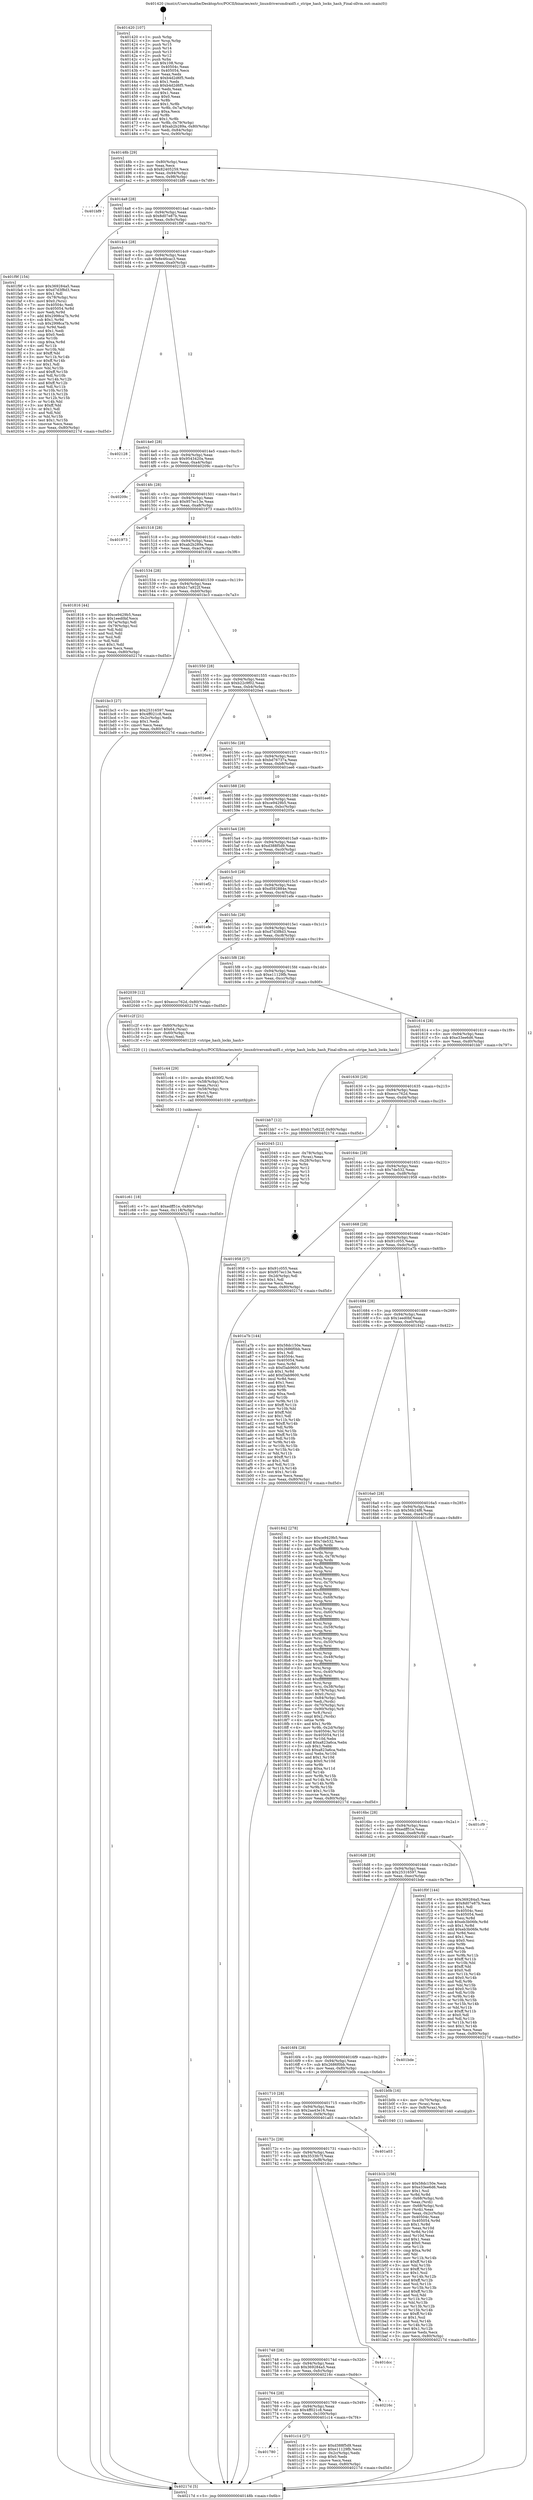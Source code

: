digraph "0x401420" {
  label = "0x401420 (/mnt/c/Users/mathe/Desktop/tcc/POCII/binaries/extr_linuxdriversmdraid5.c_stripe_hash_locks_hash_Final-ollvm.out::main(0))"
  labelloc = "t"
  node[shape=record]

  Entry [label="",width=0.3,height=0.3,shape=circle,fillcolor=black,style=filled]
  "0x40148b" [label="{
     0x40148b [29]\l
     | [instrs]\l
     &nbsp;&nbsp;0x40148b \<+3\>: mov -0x80(%rbp),%eax\l
     &nbsp;&nbsp;0x40148e \<+2\>: mov %eax,%ecx\l
     &nbsp;&nbsp;0x401490 \<+6\>: sub $0x82405259,%ecx\l
     &nbsp;&nbsp;0x401496 \<+6\>: mov %eax,-0x94(%rbp)\l
     &nbsp;&nbsp;0x40149c \<+6\>: mov %ecx,-0x98(%rbp)\l
     &nbsp;&nbsp;0x4014a2 \<+6\>: je 0000000000401bf9 \<main+0x7d9\>\l
  }"]
  "0x401bf9" [label="{
     0x401bf9\l
  }", style=dashed]
  "0x4014a8" [label="{
     0x4014a8 [28]\l
     | [instrs]\l
     &nbsp;&nbsp;0x4014a8 \<+5\>: jmp 00000000004014ad \<main+0x8d\>\l
     &nbsp;&nbsp;0x4014ad \<+6\>: mov -0x94(%rbp),%eax\l
     &nbsp;&nbsp;0x4014b3 \<+5\>: sub $0x8d07e87b,%eax\l
     &nbsp;&nbsp;0x4014b8 \<+6\>: mov %eax,-0x9c(%rbp)\l
     &nbsp;&nbsp;0x4014be \<+6\>: je 0000000000401f9f \<main+0xb7f\>\l
  }"]
  Exit [label="",width=0.3,height=0.3,shape=circle,fillcolor=black,style=filled,peripheries=2]
  "0x401f9f" [label="{
     0x401f9f [154]\l
     | [instrs]\l
     &nbsp;&nbsp;0x401f9f \<+5\>: mov $0x369284a5,%eax\l
     &nbsp;&nbsp;0x401fa4 \<+5\>: mov $0xd7d3f8d3,%ecx\l
     &nbsp;&nbsp;0x401fa9 \<+2\>: mov $0x1,%dl\l
     &nbsp;&nbsp;0x401fab \<+4\>: mov -0x78(%rbp),%rsi\l
     &nbsp;&nbsp;0x401faf \<+6\>: movl $0x0,(%rsi)\l
     &nbsp;&nbsp;0x401fb5 \<+7\>: mov 0x40504c,%edi\l
     &nbsp;&nbsp;0x401fbc \<+8\>: mov 0x405054,%r8d\l
     &nbsp;&nbsp;0x401fc4 \<+3\>: mov %edi,%r9d\l
     &nbsp;&nbsp;0x401fc7 \<+7\>: add $0x2998ca7b,%r9d\l
     &nbsp;&nbsp;0x401fce \<+4\>: sub $0x1,%r9d\l
     &nbsp;&nbsp;0x401fd2 \<+7\>: sub $0x2998ca7b,%r9d\l
     &nbsp;&nbsp;0x401fd9 \<+4\>: imul %r9d,%edi\l
     &nbsp;&nbsp;0x401fdd \<+3\>: and $0x1,%edi\l
     &nbsp;&nbsp;0x401fe0 \<+3\>: cmp $0x0,%edi\l
     &nbsp;&nbsp;0x401fe3 \<+4\>: sete %r10b\l
     &nbsp;&nbsp;0x401fe7 \<+4\>: cmp $0xa,%r8d\l
     &nbsp;&nbsp;0x401feb \<+4\>: setl %r11b\l
     &nbsp;&nbsp;0x401fef \<+3\>: mov %r10b,%bl\l
     &nbsp;&nbsp;0x401ff2 \<+3\>: xor $0xff,%bl\l
     &nbsp;&nbsp;0x401ff5 \<+3\>: mov %r11b,%r14b\l
     &nbsp;&nbsp;0x401ff8 \<+4\>: xor $0xff,%r14b\l
     &nbsp;&nbsp;0x401ffc \<+3\>: xor $0x1,%dl\l
     &nbsp;&nbsp;0x401fff \<+3\>: mov %bl,%r15b\l
     &nbsp;&nbsp;0x402002 \<+4\>: and $0xff,%r15b\l
     &nbsp;&nbsp;0x402006 \<+3\>: and %dl,%r10b\l
     &nbsp;&nbsp;0x402009 \<+3\>: mov %r14b,%r12b\l
     &nbsp;&nbsp;0x40200c \<+4\>: and $0xff,%r12b\l
     &nbsp;&nbsp;0x402010 \<+3\>: and %dl,%r11b\l
     &nbsp;&nbsp;0x402013 \<+3\>: or %r10b,%r15b\l
     &nbsp;&nbsp;0x402016 \<+3\>: or %r11b,%r12b\l
     &nbsp;&nbsp;0x402019 \<+3\>: xor %r12b,%r15b\l
     &nbsp;&nbsp;0x40201c \<+3\>: or %r14b,%bl\l
     &nbsp;&nbsp;0x40201f \<+3\>: xor $0xff,%bl\l
     &nbsp;&nbsp;0x402022 \<+3\>: or $0x1,%dl\l
     &nbsp;&nbsp;0x402025 \<+2\>: and %dl,%bl\l
     &nbsp;&nbsp;0x402027 \<+3\>: or %bl,%r15b\l
     &nbsp;&nbsp;0x40202a \<+4\>: test $0x1,%r15b\l
     &nbsp;&nbsp;0x40202e \<+3\>: cmovne %ecx,%eax\l
     &nbsp;&nbsp;0x402031 \<+3\>: mov %eax,-0x80(%rbp)\l
     &nbsp;&nbsp;0x402034 \<+5\>: jmp 000000000040217d \<main+0xd5d\>\l
  }"]
  "0x4014c4" [label="{
     0x4014c4 [28]\l
     | [instrs]\l
     &nbsp;&nbsp;0x4014c4 \<+5\>: jmp 00000000004014c9 \<main+0xa9\>\l
     &nbsp;&nbsp;0x4014c9 \<+6\>: mov -0x94(%rbp),%eax\l
     &nbsp;&nbsp;0x4014cf \<+5\>: sub $0x8e46cac3,%eax\l
     &nbsp;&nbsp;0x4014d4 \<+6\>: mov %eax,-0xa0(%rbp)\l
     &nbsp;&nbsp;0x4014da \<+6\>: je 0000000000402128 \<main+0xd08\>\l
  }"]
  "0x401c61" [label="{
     0x401c61 [18]\l
     | [instrs]\l
     &nbsp;&nbsp;0x401c61 \<+7\>: movl $0xedff51e,-0x80(%rbp)\l
     &nbsp;&nbsp;0x401c68 \<+6\>: mov %eax,-0x118(%rbp)\l
     &nbsp;&nbsp;0x401c6e \<+5\>: jmp 000000000040217d \<main+0xd5d\>\l
  }"]
  "0x402128" [label="{
     0x402128\l
  }", style=dashed]
  "0x4014e0" [label="{
     0x4014e0 [28]\l
     | [instrs]\l
     &nbsp;&nbsp;0x4014e0 \<+5\>: jmp 00000000004014e5 \<main+0xc5\>\l
     &nbsp;&nbsp;0x4014e5 \<+6\>: mov -0x94(%rbp),%eax\l
     &nbsp;&nbsp;0x4014eb \<+5\>: sub $0x9543420a,%eax\l
     &nbsp;&nbsp;0x4014f0 \<+6\>: mov %eax,-0xa4(%rbp)\l
     &nbsp;&nbsp;0x4014f6 \<+6\>: je 000000000040209c \<main+0xc7c\>\l
  }"]
  "0x401c44" [label="{
     0x401c44 [29]\l
     | [instrs]\l
     &nbsp;&nbsp;0x401c44 \<+10\>: movabs $0x4030f2,%rdi\l
     &nbsp;&nbsp;0x401c4e \<+4\>: mov -0x58(%rbp),%rcx\l
     &nbsp;&nbsp;0x401c52 \<+2\>: mov %eax,(%rcx)\l
     &nbsp;&nbsp;0x401c54 \<+4\>: mov -0x58(%rbp),%rcx\l
     &nbsp;&nbsp;0x401c58 \<+2\>: mov (%rcx),%esi\l
     &nbsp;&nbsp;0x401c5a \<+2\>: mov $0x0,%al\l
     &nbsp;&nbsp;0x401c5c \<+5\>: call 0000000000401030 \<printf@plt\>\l
     | [calls]\l
     &nbsp;&nbsp;0x401030 \{1\} (unknown)\l
  }"]
  "0x40209c" [label="{
     0x40209c\l
  }", style=dashed]
  "0x4014fc" [label="{
     0x4014fc [28]\l
     | [instrs]\l
     &nbsp;&nbsp;0x4014fc \<+5\>: jmp 0000000000401501 \<main+0xe1\>\l
     &nbsp;&nbsp;0x401501 \<+6\>: mov -0x94(%rbp),%eax\l
     &nbsp;&nbsp;0x401507 \<+5\>: sub $0x957ec13e,%eax\l
     &nbsp;&nbsp;0x40150c \<+6\>: mov %eax,-0xa8(%rbp)\l
     &nbsp;&nbsp;0x401512 \<+6\>: je 0000000000401973 \<main+0x553\>\l
  }"]
  "0x401780" [label="{
     0x401780\l
  }", style=dashed]
  "0x401973" [label="{
     0x401973\l
  }", style=dashed]
  "0x401518" [label="{
     0x401518 [28]\l
     | [instrs]\l
     &nbsp;&nbsp;0x401518 \<+5\>: jmp 000000000040151d \<main+0xfd\>\l
     &nbsp;&nbsp;0x40151d \<+6\>: mov -0x94(%rbp),%eax\l
     &nbsp;&nbsp;0x401523 \<+5\>: sub $0xab2b289a,%eax\l
     &nbsp;&nbsp;0x401528 \<+6\>: mov %eax,-0xac(%rbp)\l
     &nbsp;&nbsp;0x40152e \<+6\>: je 0000000000401816 \<main+0x3f6\>\l
  }"]
  "0x401c14" [label="{
     0x401c14 [27]\l
     | [instrs]\l
     &nbsp;&nbsp;0x401c14 \<+5\>: mov $0xd388f5d9,%eax\l
     &nbsp;&nbsp;0x401c19 \<+5\>: mov $0xe11129fb,%ecx\l
     &nbsp;&nbsp;0x401c1e \<+3\>: mov -0x2c(%rbp),%edx\l
     &nbsp;&nbsp;0x401c21 \<+3\>: cmp $0x0,%edx\l
     &nbsp;&nbsp;0x401c24 \<+3\>: cmove %ecx,%eax\l
     &nbsp;&nbsp;0x401c27 \<+3\>: mov %eax,-0x80(%rbp)\l
     &nbsp;&nbsp;0x401c2a \<+5\>: jmp 000000000040217d \<main+0xd5d\>\l
  }"]
  "0x401816" [label="{
     0x401816 [44]\l
     | [instrs]\l
     &nbsp;&nbsp;0x401816 \<+5\>: mov $0xce9429b5,%eax\l
     &nbsp;&nbsp;0x40181b \<+5\>: mov $0x1eed0bf,%ecx\l
     &nbsp;&nbsp;0x401820 \<+3\>: mov -0x7a(%rbp),%dl\l
     &nbsp;&nbsp;0x401823 \<+4\>: mov -0x79(%rbp),%sil\l
     &nbsp;&nbsp;0x401827 \<+3\>: mov %dl,%dil\l
     &nbsp;&nbsp;0x40182a \<+3\>: and %sil,%dil\l
     &nbsp;&nbsp;0x40182d \<+3\>: xor %sil,%dl\l
     &nbsp;&nbsp;0x401830 \<+3\>: or %dl,%dil\l
     &nbsp;&nbsp;0x401833 \<+4\>: test $0x1,%dil\l
     &nbsp;&nbsp;0x401837 \<+3\>: cmovne %ecx,%eax\l
     &nbsp;&nbsp;0x40183a \<+3\>: mov %eax,-0x80(%rbp)\l
     &nbsp;&nbsp;0x40183d \<+5\>: jmp 000000000040217d \<main+0xd5d\>\l
  }"]
  "0x401534" [label="{
     0x401534 [28]\l
     | [instrs]\l
     &nbsp;&nbsp;0x401534 \<+5\>: jmp 0000000000401539 \<main+0x119\>\l
     &nbsp;&nbsp;0x401539 \<+6\>: mov -0x94(%rbp),%eax\l
     &nbsp;&nbsp;0x40153f \<+5\>: sub $0xb17a922f,%eax\l
     &nbsp;&nbsp;0x401544 \<+6\>: mov %eax,-0xb0(%rbp)\l
     &nbsp;&nbsp;0x40154a \<+6\>: je 0000000000401bc3 \<main+0x7a3\>\l
  }"]
  "0x40217d" [label="{
     0x40217d [5]\l
     | [instrs]\l
     &nbsp;&nbsp;0x40217d \<+5\>: jmp 000000000040148b \<main+0x6b\>\l
  }"]
  "0x401420" [label="{
     0x401420 [107]\l
     | [instrs]\l
     &nbsp;&nbsp;0x401420 \<+1\>: push %rbp\l
     &nbsp;&nbsp;0x401421 \<+3\>: mov %rsp,%rbp\l
     &nbsp;&nbsp;0x401424 \<+2\>: push %r15\l
     &nbsp;&nbsp;0x401426 \<+2\>: push %r14\l
     &nbsp;&nbsp;0x401428 \<+2\>: push %r13\l
     &nbsp;&nbsp;0x40142a \<+2\>: push %r12\l
     &nbsp;&nbsp;0x40142c \<+1\>: push %rbx\l
     &nbsp;&nbsp;0x40142d \<+7\>: sub $0x108,%rsp\l
     &nbsp;&nbsp;0x401434 \<+7\>: mov 0x40504c,%eax\l
     &nbsp;&nbsp;0x40143b \<+7\>: mov 0x405054,%ecx\l
     &nbsp;&nbsp;0x401442 \<+2\>: mov %eax,%edx\l
     &nbsp;&nbsp;0x401444 \<+6\>: add $0xb4d2d6f5,%edx\l
     &nbsp;&nbsp;0x40144a \<+3\>: sub $0x1,%edx\l
     &nbsp;&nbsp;0x40144d \<+6\>: sub $0xb4d2d6f5,%edx\l
     &nbsp;&nbsp;0x401453 \<+3\>: imul %edx,%eax\l
     &nbsp;&nbsp;0x401456 \<+3\>: and $0x1,%eax\l
     &nbsp;&nbsp;0x401459 \<+3\>: cmp $0x0,%eax\l
     &nbsp;&nbsp;0x40145c \<+4\>: sete %r8b\l
     &nbsp;&nbsp;0x401460 \<+4\>: and $0x1,%r8b\l
     &nbsp;&nbsp;0x401464 \<+4\>: mov %r8b,-0x7a(%rbp)\l
     &nbsp;&nbsp;0x401468 \<+3\>: cmp $0xa,%ecx\l
     &nbsp;&nbsp;0x40146b \<+4\>: setl %r8b\l
     &nbsp;&nbsp;0x40146f \<+4\>: and $0x1,%r8b\l
     &nbsp;&nbsp;0x401473 \<+4\>: mov %r8b,-0x79(%rbp)\l
     &nbsp;&nbsp;0x401477 \<+7\>: movl $0xab2b289a,-0x80(%rbp)\l
     &nbsp;&nbsp;0x40147e \<+6\>: mov %edi,-0x84(%rbp)\l
     &nbsp;&nbsp;0x401484 \<+7\>: mov %rsi,-0x90(%rbp)\l
  }"]
  "0x401764" [label="{
     0x401764 [28]\l
     | [instrs]\l
     &nbsp;&nbsp;0x401764 \<+5\>: jmp 0000000000401769 \<main+0x349\>\l
     &nbsp;&nbsp;0x401769 \<+6\>: mov -0x94(%rbp),%eax\l
     &nbsp;&nbsp;0x40176f \<+5\>: sub $0x4ff021c8,%eax\l
     &nbsp;&nbsp;0x401774 \<+6\>: mov %eax,-0x100(%rbp)\l
     &nbsp;&nbsp;0x40177a \<+6\>: je 0000000000401c14 \<main+0x7f4\>\l
  }"]
  "0x401bc3" [label="{
     0x401bc3 [27]\l
     | [instrs]\l
     &nbsp;&nbsp;0x401bc3 \<+5\>: mov $0x25316597,%eax\l
     &nbsp;&nbsp;0x401bc8 \<+5\>: mov $0x4ff021c8,%ecx\l
     &nbsp;&nbsp;0x401bcd \<+3\>: mov -0x2c(%rbp),%edx\l
     &nbsp;&nbsp;0x401bd0 \<+3\>: cmp $0x1,%edx\l
     &nbsp;&nbsp;0x401bd3 \<+3\>: cmovl %ecx,%eax\l
     &nbsp;&nbsp;0x401bd6 \<+3\>: mov %eax,-0x80(%rbp)\l
     &nbsp;&nbsp;0x401bd9 \<+5\>: jmp 000000000040217d \<main+0xd5d\>\l
  }"]
  "0x401550" [label="{
     0x401550 [28]\l
     | [instrs]\l
     &nbsp;&nbsp;0x401550 \<+5\>: jmp 0000000000401555 \<main+0x135\>\l
     &nbsp;&nbsp;0x401555 \<+6\>: mov -0x94(%rbp),%eax\l
     &nbsp;&nbsp;0x40155b \<+5\>: sub $0xb22c9f02,%eax\l
     &nbsp;&nbsp;0x401560 \<+6\>: mov %eax,-0xb4(%rbp)\l
     &nbsp;&nbsp;0x401566 \<+6\>: je 00000000004020e4 \<main+0xcc4\>\l
  }"]
  "0x40216c" [label="{
     0x40216c\l
  }", style=dashed]
  "0x4020e4" [label="{
     0x4020e4\l
  }", style=dashed]
  "0x40156c" [label="{
     0x40156c [28]\l
     | [instrs]\l
     &nbsp;&nbsp;0x40156c \<+5\>: jmp 0000000000401571 \<main+0x151\>\l
     &nbsp;&nbsp;0x401571 \<+6\>: mov -0x94(%rbp),%eax\l
     &nbsp;&nbsp;0x401577 \<+5\>: sub $0xbd76737a,%eax\l
     &nbsp;&nbsp;0x40157c \<+6\>: mov %eax,-0xb8(%rbp)\l
     &nbsp;&nbsp;0x401582 \<+6\>: je 0000000000401ee6 \<main+0xac6\>\l
  }"]
  "0x401748" [label="{
     0x401748 [28]\l
     | [instrs]\l
     &nbsp;&nbsp;0x401748 \<+5\>: jmp 000000000040174d \<main+0x32d\>\l
     &nbsp;&nbsp;0x40174d \<+6\>: mov -0x94(%rbp),%eax\l
     &nbsp;&nbsp;0x401753 \<+5\>: sub $0x369284a5,%eax\l
     &nbsp;&nbsp;0x401758 \<+6\>: mov %eax,-0xfc(%rbp)\l
     &nbsp;&nbsp;0x40175e \<+6\>: je 000000000040216c \<main+0xd4c\>\l
  }"]
  "0x401ee6" [label="{
     0x401ee6\l
  }", style=dashed]
  "0x401588" [label="{
     0x401588 [28]\l
     | [instrs]\l
     &nbsp;&nbsp;0x401588 \<+5\>: jmp 000000000040158d \<main+0x16d\>\l
     &nbsp;&nbsp;0x40158d \<+6\>: mov -0x94(%rbp),%eax\l
     &nbsp;&nbsp;0x401593 \<+5\>: sub $0xce9429b5,%eax\l
     &nbsp;&nbsp;0x401598 \<+6\>: mov %eax,-0xbc(%rbp)\l
     &nbsp;&nbsp;0x40159e \<+6\>: je 000000000040205a \<main+0xc3a\>\l
  }"]
  "0x401dcc" [label="{
     0x401dcc\l
  }", style=dashed]
  "0x40205a" [label="{
     0x40205a\l
  }", style=dashed]
  "0x4015a4" [label="{
     0x4015a4 [28]\l
     | [instrs]\l
     &nbsp;&nbsp;0x4015a4 \<+5\>: jmp 00000000004015a9 \<main+0x189\>\l
     &nbsp;&nbsp;0x4015a9 \<+6\>: mov -0x94(%rbp),%eax\l
     &nbsp;&nbsp;0x4015af \<+5\>: sub $0xd388f5d9,%eax\l
     &nbsp;&nbsp;0x4015b4 \<+6\>: mov %eax,-0xc0(%rbp)\l
     &nbsp;&nbsp;0x4015ba \<+6\>: je 0000000000401ef2 \<main+0xad2\>\l
  }"]
  "0x40172c" [label="{
     0x40172c [28]\l
     | [instrs]\l
     &nbsp;&nbsp;0x40172c \<+5\>: jmp 0000000000401731 \<main+0x311\>\l
     &nbsp;&nbsp;0x401731 \<+6\>: mov -0x94(%rbp),%eax\l
     &nbsp;&nbsp;0x401737 \<+5\>: sub $0x3533fc7f,%eax\l
     &nbsp;&nbsp;0x40173c \<+6\>: mov %eax,-0xf8(%rbp)\l
     &nbsp;&nbsp;0x401742 \<+6\>: je 0000000000401dcc \<main+0x9ac\>\l
  }"]
  "0x401ef2" [label="{
     0x401ef2\l
  }", style=dashed]
  "0x4015c0" [label="{
     0x4015c0 [28]\l
     | [instrs]\l
     &nbsp;&nbsp;0x4015c0 \<+5\>: jmp 00000000004015c5 \<main+0x1a5\>\l
     &nbsp;&nbsp;0x4015c5 \<+6\>: mov -0x94(%rbp),%eax\l
     &nbsp;&nbsp;0x4015cb \<+5\>: sub $0xd592884e,%eax\l
     &nbsp;&nbsp;0x4015d0 \<+6\>: mov %eax,-0xc4(%rbp)\l
     &nbsp;&nbsp;0x4015d6 \<+6\>: je 0000000000401efe \<main+0xade\>\l
  }"]
  "0x401a03" [label="{
     0x401a03\l
  }", style=dashed]
  "0x401efe" [label="{
     0x401efe\l
  }", style=dashed]
  "0x4015dc" [label="{
     0x4015dc [28]\l
     | [instrs]\l
     &nbsp;&nbsp;0x4015dc \<+5\>: jmp 00000000004015e1 \<main+0x1c1\>\l
     &nbsp;&nbsp;0x4015e1 \<+6\>: mov -0x94(%rbp),%eax\l
     &nbsp;&nbsp;0x4015e7 \<+5\>: sub $0xd7d3f8d3,%eax\l
     &nbsp;&nbsp;0x4015ec \<+6\>: mov %eax,-0xc8(%rbp)\l
     &nbsp;&nbsp;0x4015f2 \<+6\>: je 0000000000402039 \<main+0xc19\>\l
  }"]
  "0x401b1b" [label="{
     0x401b1b [156]\l
     | [instrs]\l
     &nbsp;&nbsp;0x401b1b \<+5\>: mov $0x58dc150e,%ecx\l
     &nbsp;&nbsp;0x401b20 \<+5\>: mov $0xe33ee6d6,%edx\l
     &nbsp;&nbsp;0x401b25 \<+3\>: mov $0x1,%sil\l
     &nbsp;&nbsp;0x401b28 \<+3\>: xor %r8d,%r8d\l
     &nbsp;&nbsp;0x401b2b \<+4\>: mov -0x68(%rbp),%rdi\l
     &nbsp;&nbsp;0x401b2f \<+2\>: mov %eax,(%rdi)\l
     &nbsp;&nbsp;0x401b31 \<+4\>: mov -0x68(%rbp),%rdi\l
     &nbsp;&nbsp;0x401b35 \<+2\>: mov (%rdi),%eax\l
     &nbsp;&nbsp;0x401b37 \<+3\>: mov %eax,-0x2c(%rbp)\l
     &nbsp;&nbsp;0x401b3a \<+7\>: mov 0x40504c,%eax\l
     &nbsp;&nbsp;0x401b41 \<+8\>: mov 0x405054,%r9d\l
     &nbsp;&nbsp;0x401b49 \<+4\>: sub $0x1,%r8d\l
     &nbsp;&nbsp;0x401b4d \<+3\>: mov %eax,%r10d\l
     &nbsp;&nbsp;0x401b50 \<+3\>: add %r8d,%r10d\l
     &nbsp;&nbsp;0x401b53 \<+4\>: imul %r10d,%eax\l
     &nbsp;&nbsp;0x401b57 \<+3\>: and $0x1,%eax\l
     &nbsp;&nbsp;0x401b5a \<+3\>: cmp $0x0,%eax\l
     &nbsp;&nbsp;0x401b5d \<+4\>: sete %r11b\l
     &nbsp;&nbsp;0x401b61 \<+4\>: cmp $0xa,%r9d\l
     &nbsp;&nbsp;0x401b65 \<+3\>: setl %bl\l
     &nbsp;&nbsp;0x401b68 \<+3\>: mov %r11b,%r14b\l
     &nbsp;&nbsp;0x401b6b \<+4\>: xor $0xff,%r14b\l
     &nbsp;&nbsp;0x401b6f \<+3\>: mov %bl,%r15b\l
     &nbsp;&nbsp;0x401b72 \<+4\>: xor $0xff,%r15b\l
     &nbsp;&nbsp;0x401b76 \<+4\>: xor $0x1,%sil\l
     &nbsp;&nbsp;0x401b7a \<+3\>: mov %r14b,%r12b\l
     &nbsp;&nbsp;0x401b7d \<+4\>: and $0xff,%r12b\l
     &nbsp;&nbsp;0x401b81 \<+3\>: and %sil,%r11b\l
     &nbsp;&nbsp;0x401b84 \<+3\>: mov %r15b,%r13b\l
     &nbsp;&nbsp;0x401b87 \<+4\>: and $0xff,%r13b\l
     &nbsp;&nbsp;0x401b8b \<+3\>: and %sil,%bl\l
     &nbsp;&nbsp;0x401b8e \<+3\>: or %r11b,%r12b\l
     &nbsp;&nbsp;0x401b91 \<+3\>: or %bl,%r13b\l
     &nbsp;&nbsp;0x401b94 \<+3\>: xor %r13b,%r12b\l
     &nbsp;&nbsp;0x401b97 \<+3\>: or %r15b,%r14b\l
     &nbsp;&nbsp;0x401b9a \<+4\>: xor $0xff,%r14b\l
     &nbsp;&nbsp;0x401b9e \<+4\>: or $0x1,%sil\l
     &nbsp;&nbsp;0x401ba2 \<+3\>: and %sil,%r14b\l
     &nbsp;&nbsp;0x401ba5 \<+3\>: or %r14b,%r12b\l
     &nbsp;&nbsp;0x401ba8 \<+4\>: test $0x1,%r12b\l
     &nbsp;&nbsp;0x401bac \<+3\>: cmovne %edx,%ecx\l
     &nbsp;&nbsp;0x401baf \<+3\>: mov %ecx,-0x80(%rbp)\l
     &nbsp;&nbsp;0x401bb2 \<+5\>: jmp 000000000040217d \<main+0xd5d\>\l
  }"]
  "0x402039" [label="{
     0x402039 [12]\l
     | [instrs]\l
     &nbsp;&nbsp;0x402039 \<+7\>: movl $0xeccc762d,-0x80(%rbp)\l
     &nbsp;&nbsp;0x402040 \<+5\>: jmp 000000000040217d \<main+0xd5d\>\l
  }"]
  "0x4015f8" [label="{
     0x4015f8 [28]\l
     | [instrs]\l
     &nbsp;&nbsp;0x4015f8 \<+5\>: jmp 00000000004015fd \<main+0x1dd\>\l
     &nbsp;&nbsp;0x4015fd \<+6\>: mov -0x94(%rbp),%eax\l
     &nbsp;&nbsp;0x401603 \<+5\>: sub $0xe11129fb,%eax\l
     &nbsp;&nbsp;0x401608 \<+6\>: mov %eax,-0xcc(%rbp)\l
     &nbsp;&nbsp;0x40160e \<+6\>: je 0000000000401c2f \<main+0x80f\>\l
  }"]
  "0x401710" [label="{
     0x401710 [28]\l
     | [instrs]\l
     &nbsp;&nbsp;0x401710 \<+5\>: jmp 0000000000401715 \<main+0x2f5\>\l
     &nbsp;&nbsp;0x401715 \<+6\>: mov -0x94(%rbp),%eax\l
     &nbsp;&nbsp;0x40171b \<+5\>: sub $0x2aa43e16,%eax\l
     &nbsp;&nbsp;0x401720 \<+6\>: mov %eax,-0xf4(%rbp)\l
     &nbsp;&nbsp;0x401726 \<+6\>: je 0000000000401a03 \<main+0x5e3\>\l
  }"]
  "0x401c2f" [label="{
     0x401c2f [21]\l
     | [instrs]\l
     &nbsp;&nbsp;0x401c2f \<+4\>: mov -0x60(%rbp),%rax\l
     &nbsp;&nbsp;0x401c33 \<+6\>: movl $0x64,(%rax)\l
     &nbsp;&nbsp;0x401c39 \<+4\>: mov -0x60(%rbp),%rax\l
     &nbsp;&nbsp;0x401c3d \<+2\>: mov (%rax),%edi\l
     &nbsp;&nbsp;0x401c3f \<+5\>: call 0000000000401220 \<stripe_hash_locks_hash\>\l
     | [calls]\l
     &nbsp;&nbsp;0x401220 \{1\} (/mnt/c/Users/mathe/Desktop/tcc/POCII/binaries/extr_linuxdriversmdraid5.c_stripe_hash_locks_hash_Final-ollvm.out::stripe_hash_locks_hash)\l
  }"]
  "0x401614" [label="{
     0x401614 [28]\l
     | [instrs]\l
     &nbsp;&nbsp;0x401614 \<+5\>: jmp 0000000000401619 \<main+0x1f9\>\l
     &nbsp;&nbsp;0x401619 \<+6\>: mov -0x94(%rbp),%eax\l
     &nbsp;&nbsp;0x40161f \<+5\>: sub $0xe33ee6d6,%eax\l
     &nbsp;&nbsp;0x401624 \<+6\>: mov %eax,-0xd0(%rbp)\l
     &nbsp;&nbsp;0x40162a \<+6\>: je 0000000000401bb7 \<main+0x797\>\l
  }"]
  "0x401b0b" [label="{
     0x401b0b [16]\l
     | [instrs]\l
     &nbsp;&nbsp;0x401b0b \<+4\>: mov -0x70(%rbp),%rax\l
     &nbsp;&nbsp;0x401b0f \<+3\>: mov (%rax),%rax\l
     &nbsp;&nbsp;0x401b12 \<+4\>: mov 0x8(%rax),%rdi\l
     &nbsp;&nbsp;0x401b16 \<+5\>: call 0000000000401040 \<atoi@plt\>\l
     | [calls]\l
     &nbsp;&nbsp;0x401040 \{1\} (unknown)\l
  }"]
  "0x401bb7" [label="{
     0x401bb7 [12]\l
     | [instrs]\l
     &nbsp;&nbsp;0x401bb7 \<+7\>: movl $0xb17a922f,-0x80(%rbp)\l
     &nbsp;&nbsp;0x401bbe \<+5\>: jmp 000000000040217d \<main+0xd5d\>\l
  }"]
  "0x401630" [label="{
     0x401630 [28]\l
     | [instrs]\l
     &nbsp;&nbsp;0x401630 \<+5\>: jmp 0000000000401635 \<main+0x215\>\l
     &nbsp;&nbsp;0x401635 \<+6\>: mov -0x94(%rbp),%eax\l
     &nbsp;&nbsp;0x40163b \<+5\>: sub $0xeccc762d,%eax\l
     &nbsp;&nbsp;0x401640 \<+6\>: mov %eax,-0xd4(%rbp)\l
     &nbsp;&nbsp;0x401646 \<+6\>: je 0000000000402045 \<main+0xc25\>\l
  }"]
  "0x4016f4" [label="{
     0x4016f4 [28]\l
     | [instrs]\l
     &nbsp;&nbsp;0x4016f4 \<+5\>: jmp 00000000004016f9 \<main+0x2d9\>\l
     &nbsp;&nbsp;0x4016f9 \<+6\>: mov -0x94(%rbp),%eax\l
     &nbsp;&nbsp;0x4016ff \<+5\>: sub $0x2686f0bb,%eax\l
     &nbsp;&nbsp;0x401704 \<+6\>: mov %eax,-0xf0(%rbp)\l
     &nbsp;&nbsp;0x40170a \<+6\>: je 0000000000401b0b \<main+0x6eb\>\l
  }"]
  "0x402045" [label="{
     0x402045 [21]\l
     | [instrs]\l
     &nbsp;&nbsp;0x402045 \<+4\>: mov -0x78(%rbp),%rax\l
     &nbsp;&nbsp;0x402049 \<+2\>: mov (%rax),%eax\l
     &nbsp;&nbsp;0x40204b \<+4\>: lea -0x28(%rbp),%rsp\l
     &nbsp;&nbsp;0x40204f \<+1\>: pop %rbx\l
     &nbsp;&nbsp;0x402050 \<+2\>: pop %r12\l
     &nbsp;&nbsp;0x402052 \<+2\>: pop %r13\l
     &nbsp;&nbsp;0x402054 \<+2\>: pop %r14\l
     &nbsp;&nbsp;0x402056 \<+2\>: pop %r15\l
     &nbsp;&nbsp;0x402058 \<+1\>: pop %rbp\l
     &nbsp;&nbsp;0x402059 \<+1\>: ret\l
  }"]
  "0x40164c" [label="{
     0x40164c [28]\l
     | [instrs]\l
     &nbsp;&nbsp;0x40164c \<+5\>: jmp 0000000000401651 \<main+0x231\>\l
     &nbsp;&nbsp;0x401651 \<+6\>: mov -0x94(%rbp),%eax\l
     &nbsp;&nbsp;0x401657 \<+5\>: sub $0x7de532,%eax\l
     &nbsp;&nbsp;0x40165c \<+6\>: mov %eax,-0xd8(%rbp)\l
     &nbsp;&nbsp;0x401662 \<+6\>: je 0000000000401958 \<main+0x538\>\l
  }"]
  "0x401bde" [label="{
     0x401bde\l
  }", style=dashed]
  "0x401958" [label="{
     0x401958 [27]\l
     | [instrs]\l
     &nbsp;&nbsp;0x401958 \<+5\>: mov $0x91c055,%eax\l
     &nbsp;&nbsp;0x40195d \<+5\>: mov $0x957ec13e,%ecx\l
     &nbsp;&nbsp;0x401962 \<+3\>: mov -0x2d(%rbp),%dl\l
     &nbsp;&nbsp;0x401965 \<+3\>: test $0x1,%dl\l
     &nbsp;&nbsp;0x401968 \<+3\>: cmovne %ecx,%eax\l
     &nbsp;&nbsp;0x40196b \<+3\>: mov %eax,-0x80(%rbp)\l
     &nbsp;&nbsp;0x40196e \<+5\>: jmp 000000000040217d \<main+0xd5d\>\l
  }"]
  "0x401668" [label="{
     0x401668 [28]\l
     | [instrs]\l
     &nbsp;&nbsp;0x401668 \<+5\>: jmp 000000000040166d \<main+0x24d\>\l
     &nbsp;&nbsp;0x40166d \<+6\>: mov -0x94(%rbp),%eax\l
     &nbsp;&nbsp;0x401673 \<+5\>: sub $0x91c055,%eax\l
     &nbsp;&nbsp;0x401678 \<+6\>: mov %eax,-0xdc(%rbp)\l
     &nbsp;&nbsp;0x40167e \<+6\>: je 0000000000401a7b \<main+0x65b\>\l
  }"]
  "0x4016d8" [label="{
     0x4016d8 [28]\l
     | [instrs]\l
     &nbsp;&nbsp;0x4016d8 \<+5\>: jmp 00000000004016dd \<main+0x2bd\>\l
     &nbsp;&nbsp;0x4016dd \<+6\>: mov -0x94(%rbp),%eax\l
     &nbsp;&nbsp;0x4016e3 \<+5\>: sub $0x25316597,%eax\l
     &nbsp;&nbsp;0x4016e8 \<+6\>: mov %eax,-0xec(%rbp)\l
     &nbsp;&nbsp;0x4016ee \<+6\>: je 0000000000401bde \<main+0x7be\>\l
  }"]
  "0x401a7b" [label="{
     0x401a7b [144]\l
     | [instrs]\l
     &nbsp;&nbsp;0x401a7b \<+5\>: mov $0x58dc150e,%eax\l
     &nbsp;&nbsp;0x401a80 \<+5\>: mov $0x2686f0bb,%ecx\l
     &nbsp;&nbsp;0x401a85 \<+2\>: mov $0x1,%dl\l
     &nbsp;&nbsp;0x401a87 \<+7\>: mov 0x40504c,%esi\l
     &nbsp;&nbsp;0x401a8e \<+7\>: mov 0x405054,%edi\l
     &nbsp;&nbsp;0x401a95 \<+3\>: mov %esi,%r8d\l
     &nbsp;&nbsp;0x401a98 \<+7\>: sub $0xf3ab9600,%r8d\l
     &nbsp;&nbsp;0x401a9f \<+4\>: sub $0x1,%r8d\l
     &nbsp;&nbsp;0x401aa3 \<+7\>: add $0xf3ab9600,%r8d\l
     &nbsp;&nbsp;0x401aaa \<+4\>: imul %r8d,%esi\l
     &nbsp;&nbsp;0x401aae \<+3\>: and $0x1,%esi\l
     &nbsp;&nbsp;0x401ab1 \<+3\>: cmp $0x0,%esi\l
     &nbsp;&nbsp;0x401ab4 \<+4\>: sete %r9b\l
     &nbsp;&nbsp;0x401ab8 \<+3\>: cmp $0xa,%edi\l
     &nbsp;&nbsp;0x401abb \<+4\>: setl %r10b\l
     &nbsp;&nbsp;0x401abf \<+3\>: mov %r9b,%r11b\l
     &nbsp;&nbsp;0x401ac2 \<+4\>: xor $0xff,%r11b\l
     &nbsp;&nbsp;0x401ac6 \<+3\>: mov %r10b,%bl\l
     &nbsp;&nbsp;0x401ac9 \<+3\>: xor $0xff,%bl\l
     &nbsp;&nbsp;0x401acc \<+3\>: xor $0x1,%dl\l
     &nbsp;&nbsp;0x401acf \<+3\>: mov %r11b,%r14b\l
     &nbsp;&nbsp;0x401ad2 \<+4\>: and $0xff,%r14b\l
     &nbsp;&nbsp;0x401ad6 \<+3\>: and %dl,%r9b\l
     &nbsp;&nbsp;0x401ad9 \<+3\>: mov %bl,%r15b\l
     &nbsp;&nbsp;0x401adc \<+4\>: and $0xff,%r15b\l
     &nbsp;&nbsp;0x401ae0 \<+3\>: and %dl,%r10b\l
     &nbsp;&nbsp;0x401ae3 \<+3\>: or %r9b,%r14b\l
     &nbsp;&nbsp;0x401ae6 \<+3\>: or %r10b,%r15b\l
     &nbsp;&nbsp;0x401ae9 \<+3\>: xor %r15b,%r14b\l
     &nbsp;&nbsp;0x401aec \<+3\>: or %bl,%r11b\l
     &nbsp;&nbsp;0x401aef \<+4\>: xor $0xff,%r11b\l
     &nbsp;&nbsp;0x401af3 \<+3\>: or $0x1,%dl\l
     &nbsp;&nbsp;0x401af6 \<+3\>: and %dl,%r11b\l
     &nbsp;&nbsp;0x401af9 \<+3\>: or %r11b,%r14b\l
     &nbsp;&nbsp;0x401afc \<+4\>: test $0x1,%r14b\l
     &nbsp;&nbsp;0x401b00 \<+3\>: cmovne %ecx,%eax\l
     &nbsp;&nbsp;0x401b03 \<+3\>: mov %eax,-0x80(%rbp)\l
     &nbsp;&nbsp;0x401b06 \<+5\>: jmp 000000000040217d \<main+0xd5d\>\l
  }"]
  "0x401684" [label="{
     0x401684 [28]\l
     | [instrs]\l
     &nbsp;&nbsp;0x401684 \<+5\>: jmp 0000000000401689 \<main+0x269\>\l
     &nbsp;&nbsp;0x401689 \<+6\>: mov -0x94(%rbp),%eax\l
     &nbsp;&nbsp;0x40168f \<+5\>: sub $0x1eed0bf,%eax\l
     &nbsp;&nbsp;0x401694 \<+6\>: mov %eax,-0xe0(%rbp)\l
     &nbsp;&nbsp;0x40169a \<+6\>: je 0000000000401842 \<main+0x422\>\l
  }"]
  "0x401f0f" [label="{
     0x401f0f [144]\l
     | [instrs]\l
     &nbsp;&nbsp;0x401f0f \<+5\>: mov $0x369284a5,%eax\l
     &nbsp;&nbsp;0x401f14 \<+5\>: mov $0x8d07e87b,%ecx\l
     &nbsp;&nbsp;0x401f19 \<+2\>: mov $0x1,%dl\l
     &nbsp;&nbsp;0x401f1b \<+7\>: mov 0x40504c,%esi\l
     &nbsp;&nbsp;0x401f22 \<+7\>: mov 0x405054,%edi\l
     &nbsp;&nbsp;0x401f29 \<+3\>: mov %esi,%r8d\l
     &nbsp;&nbsp;0x401f2c \<+7\>: sub $0xeb3b06fe,%r8d\l
     &nbsp;&nbsp;0x401f33 \<+4\>: sub $0x1,%r8d\l
     &nbsp;&nbsp;0x401f37 \<+7\>: add $0xeb3b06fe,%r8d\l
     &nbsp;&nbsp;0x401f3e \<+4\>: imul %r8d,%esi\l
     &nbsp;&nbsp;0x401f42 \<+3\>: and $0x1,%esi\l
     &nbsp;&nbsp;0x401f45 \<+3\>: cmp $0x0,%esi\l
     &nbsp;&nbsp;0x401f48 \<+4\>: sete %r9b\l
     &nbsp;&nbsp;0x401f4c \<+3\>: cmp $0xa,%edi\l
     &nbsp;&nbsp;0x401f4f \<+4\>: setl %r10b\l
     &nbsp;&nbsp;0x401f53 \<+3\>: mov %r9b,%r11b\l
     &nbsp;&nbsp;0x401f56 \<+4\>: xor $0xff,%r11b\l
     &nbsp;&nbsp;0x401f5a \<+3\>: mov %r10b,%bl\l
     &nbsp;&nbsp;0x401f5d \<+3\>: xor $0xff,%bl\l
     &nbsp;&nbsp;0x401f60 \<+3\>: xor $0x0,%dl\l
     &nbsp;&nbsp;0x401f63 \<+3\>: mov %r11b,%r14b\l
     &nbsp;&nbsp;0x401f66 \<+4\>: and $0x0,%r14b\l
     &nbsp;&nbsp;0x401f6a \<+3\>: and %dl,%r9b\l
     &nbsp;&nbsp;0x401f6d \<+3\>: mov %bl,%r15b\l
     &nbsp;&nbsp;0x401f70 \<+4\>: and $0x0,%r15b\l
     &nbsp;&nbsp;0x401f74 \<+3\>: and %dl,%r10b\l
     &nbsp;&nbsp;0x401f77 \<+3\>: or %r9b,%r14b\l
     &nbsp;&nbsp;0x401f7a \<+3\>: or %r10b,%r15b\l
     &nbsp;&nbsp;0x401f7d \<+3\>: xor %r15b,%r14b\l
     &nbsp;&nbsp;0x401f80 \<+3\>: or %bl,%r11b\l
     &nbsp;&nbsp;0x401f83 \<+4\>: xor $0xff,%r11b\l
     &nbsp;&nbsp;0x401f87 \<+3\>: or $0x0,%dl\l
     &nbsp;&nbsp;0x401f8a \<+3\>: and %dl,%r11b\l
     &nbsp;&nbsp;0x401f8d \<+3\>: or %r11b,%r14b\l
     &nbsp;&nbsp;0x401f90 \<+4\>: test $0x1,%r14b\l
     &nbsp;&nbsp;0x401f94 \<+3\>: cmovne %ecx,%eax\l
     &nbsp;&nbsp;0x401f97 \<+3\>: mov %eax,-0x80(%rbp)\l
     &nbsp;&nbsp;0x401f9a \<+5\>: jmp 000000000040217d \<main+0xd5d\>\l
  }"]
  "0x401842" [label="{
     0x401842 [278]\l
     | [instrs]\l
     &nbsp;&nbsp;0x401842 \<+5\>: mov $0xce9429b5,%eax\l
     &nbsp;&nbsp;0x401847 \<+5\>: mov $0x7de532,%ecx\l
     &nbsp;&nbsp;0x40184c \<+3\>: mov %rsp,%rdx\l
     &nbsp;&nbsp;0x40184f \<+4\>: add $0xfffffffffffffff0,%rdx\l
     &nbsp;&nbsp;0x401853 \<+3\>: mov %rdx,%rsp\l
     &nbsp;&nbsp;0x401856 \<+4\>: mov %rdx,-0x78(%rbp)\l
     &nbsp;&nbsp;0x40185a \<+3\>: mov %rsp,%rdx\l
     &nbsp;&nbsp;0x40185d \<+4\>: add $0xfffffffffffffff0,%rdx\l
     &nbsp;&nbsp;0x401861 \<+3\>: mov %rdx,%rsp\l
     &nbsp;&nbsp;0x401864 \<+3\>: mov %rsp,%rsi\l
     &nbsp;&nbsp;0x401867 \<+4\>: add $0xfffffffffffffff0,%rsi\l
     &nbsp;&nbsp;0x40186b \<+3\>: mov %rsi,%rsp\l
     &nbsp;&nbsp;0x40186e \<+4\>: mov %rsi,-0x70(%rbp)\l
     &nbsp;&nbsp;0x401872 \<+3\>: mov %rsp,%rsi\l
     &nbsp;&nbsp;0x401875 \<+4\>: add $0xfffffffffffffff0,%rsi\l
     &nbsp;&nbsp;0x401879 \<+3\>: mov %rsi,%rsp\l
     &nbsp;&nbsp;0x40187c \<+4\>: mov %rsi,-0x68(%rbp)\l
     &nbsp;&nbsp;0x401880 \<+3\>: mov %rsp,%rsi\l
     &nbsp;&nbsp;0x401883 \<+4\>: add $0xfffffffffffffff0,%rsi\l
     &nbsp;&nbsp;0x401887 \<+3\>: mov %rsi,%rsp\l
     &nbsp;&nbsp;0x40188a \<+4\>: mov %rsi,-0x60(%rbp)\l
     &nbsp;&nbsp;0x40188e \<+3\>: mov %rsp,%rsi\l
     &nbsp;&nbsp;0x401891 \<+4\>: add $0xfffffffffffffff0,%rsi\l
     &nbsp;&nbsp;0x401895 \<+3\>: mov %rsi,%rsp\l
     &nbsp;&nbsp;0x401898 \<+4\>: mov %rsi,-0x58(%rbp)\l
     &nbsp;&nbsp;0x40189c \<+3\>: mov %rsp,%rsi\l
     &nbsp;&nbsp;0x40189f \<+4\>: add $0xfffffffffffffff0,%rsi\l
     &nbsp;&nbsp;0x4018a3 \<+3\>: mov %rsi,%rsp\l
     &nbsp;&nbsp;0x4018a6 \<+4\>: mov %rsi,-0x50(%rbp)\l
     &nbsp;&nbsp;0x4018aa \<+3\>: mov %rsp,%rsi\l
     &nbsp;&nbsp;0x4018ad \<+4\>: add $0xfffffffffffffff0,%rsi\l
     &nbsp;&nbsp;0x4018b1 \<+3\>: mov %rsi,%rsp\l
     &nbsp;&nbsp;0x4018b4 \<+4\>: mov %rsi,-0x48(%rbp)\l
     &nbsp;&nbsp;0x4018b8 \<+3\>: mov %rsp,%rsi\l
     &nbsp;&nbsp;0x4018bb \<+4\>: add $0xfffffffffffffff0,%rsi\l
     &nbsp;&nbsp;0x4018bf \<+3\>: mov %rsi,%rsp\l
     &nbsp;&nbsp;0x4018c2 \<+4\>: mov %rsi,-0x40(%rbp)\l
     &nbsp;&nbsp;0x4018c6 \<+3\>: mov %rsp,%rsi\l
     &nbsp;&nbsp;0x4018c9 \<+4\>: add $0xfffffffffffffff0,%rsi\l
     &nbsp;&nbsp;0x4018cd \<+3\>: mov %rsi,%rsp\l
     &nbsp;&nbsp;0x4018d0 \<+4\>: mov %rsi,-0x38(%rbp)\l
     &nbsp;&nbsp;0x4018d4 \<+4\>: mov -0x78(%rbp),%rsi\l
     &nbsp;&nbsp;0x4018d8 \<+6\>: movl $0x0,(%rsi)\l
     &nbsp;&nbsp;0x4018de \<+6\>: mov -0x84(%rbp),%edi\l
     &nbsp;&nbsp;0x4018e4 \<+2\>: mov %edi,(%rdx)\l
     &nbsp;&nbsp;0x4018e6 \<+4\>: mov -0x70(%rbp),%rsi\l
     &nbsp;&nbsp;0x4018ea \<+7\>: mov -0x90(%rbp),%r8\l
     &nbsp;&nbsp;0x4018f1 \<+3\>: mov %r8,(%rsi)\l
     &nbsp;&nbsp;0x4018f4 \<+3\>: cmpl $0x2,(%rdx)\l
     &nbsp;&nbsp;0x4018f7 \<+4\>: setne %r9b\l
     &nbsp;&nbsp;0x4018fb \<+4\>: and $0x1,%r9b\l
     &nbsp;&nbsp;0x4018ff \<+4\>: mov %r9b,-0x2d(%rbp)\l
     &nbsp;&nbsp;0x401903 \<+8\>: mov 0x40504c,%r10d\l
     &nbsp;&nbsp;0x40190b \<+8\>: mov 0x405054,%r11d\l
     &nbsp;&nbsp;0x401913 \<+3\>: mov %r10d,%ebx\l
     &nbsp;&nbsp;0x401916 \<+6\>: add $0xa823a6ca,%ebx\l
     &nbsp;&nbsp;0x40191c \<+3\>: sub $0x1,%ebx\l
     &nbsp;&nbsp;0x40191f \<+6\>: sub $0xa823a6ca,%ebx\l
     &nbsp;&nbsp;0x401925 \<+4\>: imul %ebx,%r10d\l
     &nbsp;&nbsp;0x401929 \<+4\>: and $0x1,%r10d\l
     &nbsp;&nbsp;0x40192d \<+4\>: cmp $0x0,%r10d\l
     &nbsp;&nbsp;0x401931 \<+4\>: sete %r9b\l
     &nbsp;&nbsp;0x401935 \<+4\>: cmp $0xa,%r11d\l
     &nbsp;&nbsp;0x401939 \<+4\>: setl %r14b\l
     &nbsp;&nbsp;0x40193d \<+3\>: mov %r9b,%r15b\l
     &nbsp;&nbsp;0x401940 \<+3\>: and %r14b,%r15b\l
     &nbsp;&nbsp;0x401943 \<+3\>: xor %r14b,%r9b\l
     &nbsp;&nbsp;0x401946 \<+3\>: or %r9b,%r15b\l
     &nbsp;&nbsp;0x401949 \<+4\>: test $0x1,%r15b\l
     &nbsp;&nbsp;0x40194d \<+3\>: cmovne %ecx,%eax\l
     &nbsp;&nbsp;0x401950 \<+3\>: mov %eax,-0x80(%rbp)\l
     &nbsp;&nbsp;0x401953 \<+5\>: jmp 000000000040217d \<main+0xd5d\>\l
  }"]
  "0x4016a0" [label="{
     0x4016a0 [28]\l
     | [instrs]\l
     &nbsp;&nbsp;0x4016a0 \<+5\>: jmp 00000000004016a5 \<main+0x285\>\l
     &nbsp;&nbsp;0x4016a5 \<+6\>: mov -0x94(%rbp),%eax\l
     &nbsp;&nbsp;0x4016ab \<+5\>: sub $0x56b24f6,%eax\l
     &nbsp;&nbsp;0x4016b0 \<+6\>: mov %eax,-0xe4(%rbp)\l
     &nbsp;&nbsp;0x4016b6 \<+6\>: je 0000000000401cf9 \<main+0x8d9\>\l
  }"]
  "0x4016bc" [label="{
     0x4016bc [28]\l
     | [instrs]\l
     &nbsp;&nbsp;0x4016bc \<+5\>: jmp 00000000004016c1 \<main+0x2a1\>\l
     &nbsp;&nbsp;0x4016c1 \<+6\>: mov -0x94(%rbp),%eax\l
     &nbsp;&nbsp;0x4016c7 \<+5\>: sub $0xedff51e,%eax\l
     &nbsp;&nbsp;0x4016cc \<+6\>: mov %eax,-0xe8(%rbp)\l
     &nbsp;&nbsp;0x4016d2 \<+6\>: je 0000000000401f0f \<main+0xaef\>\l
  }"]
  "0x401cf9" [label="{
     0x401cf9\l
  }", style=dashed]
  Entry -> "0x401420" [label=" 1"]
  "0x40148b" -> "0x401bf9" [label=" 0"]
  "0x40148b" -> "0x4014a8" [label=" 13"]
  "0x402045" -> Exit [label=" 1"]
  "0x4014a8" -> "0x401f9f" [label=" 1"]
  "0x4014a8" -> "0x4014c4" [label=" 12"]
  "0x402039" -> "0x40217d" [label=" 1"]
  "0x4014c4" -> "0x402128" [label=" 0"]
  "0x4014c4" -> "0x4014e0" [label=" 12"]
  "0x401f9f" -> "0x40217d" [label=" 1"]
  "0x4014e0" -> "0x40209c" [label=" 0"]
  "0x4014e0" -> "0x4014fc" [label=" 12"]
  "0x401f0f" -> "0x40217d" [label=" 1"]
  "0x4014fc" -> "0x401973" [label=" 0"]
  "0x4014fc" -> "0x401518" [label=" 12"]
  "0x401c61" -> "0x40217d" [label=" 1"]
  "0x401518" -> "0x401816" [label=" 1"]
  "0x401518" -> "0x401534" [label=" 11"]
  "0x401816" -> "0x40217d" [label=" 1"]
  "0x401420" -> "0x40148b" [label=" 1"]
  "0x40217d" -> "0x40148b" [label=" 12"]
  "0x401c44" -> "0x401c61" [label=" 1"]
  "0x401534" -> "0x401bc3" [label=" 1"]
  "0x401534" -> "0x401550" [label=" 10"]
  "0x401c14" -> "0x40217d" [label=" 1"]
  "0x401550" -> "0x4020e4" [label=" 0"]
  "0x401550" -> "0x40156c" [label=" 10"]
  "0x401764" -> "0x401780" [label=" 0"]
  "0x40156c" -> "0x401ee6" [label=" 0"]
  "0x40156c" -> "0x401588" [label=" 10"]
  "0x401c2f" -> "0x401c44" [label=" 1"]
  "0x401588" -> "0x40205a" [label=" 0"]
  "0x401588" -> "0x4015a4" [label=" 10"]
  "0x401748" -> "0x401764" [label=" 1"]
  "0x4015a4" -> "0x401ef2" [label=" 0"]
  "0x4015a4" -> "0x4015c0" [label=" 10"]
  "0x401764" -> "0x401c14" [label=" 1"]
  "0x4015c0" -> "0x401efe" [label=" 0"]
  "0x4015c0" -> "0x4015dc" [label=" 10"]
  "0x40172c" -> "0x401748" [label=" 1"]
  "0x4015dc" -> "0x402039" [label=" 1"]
  "0x4015dc" -> "0x4015f8" [label=" 9"]
  "0x401748" -> "0x40216c" [label=" 0"]
  "0x4015f8" -> "0x401c2f" [label=" 1"]
  "0x4015f8" -> "0x401614" [label=" 8"]
  "0x401710" -> "0x40172c" [label=" 1"]
  "0x401614" -> "0x401bb7" [label=" 1"]
  "0x401614" -> "0x401630" [label=" 7"]
  "0x401710" -> "0x401a03" [label=" 0"]
  "0x401630" -> "0x402045" [label=" 1"]
  "0x401630" -> "0x40164c" [label=" 6"]
  "0x401bc3" -> "0x40217d" [label=" 1"]
  "0x40164c" -> "0x401958" [label=" 1"]
  "0x40164c" -> "0x401668" [label=" 5"]
  "0x401bb7" -> "0x40217d" [label=" 1"]
  "0x401668" -> "0x401a7b" [label=" 1"]
  "0x401668" -> "0x401684" [label=" 4"]
  "0x401b0b" -> "0x401b1b" [label=" 1"]
  "0x401684" -> "0x401842" [label=" 1"]
  "0x401684" -> "0x4016a0" [label=" 3"]
  "0x4016f4" -> "0x401710" [label=" 1"]
  "0x401842" -> "0x40217d" [label=" 1"]
  "0x401958" -> "0x40217d" [label=" 1"]
  "0x401a7b" -> "0x40217d" [label=" 1"]
  "0x40172c" -> "0x401dcc" [label=" 0"]
  "0x4016a0" -> "0x401cf9" [label=" 0"]
  "0x4016a0" -> "0x4016bc" [label=" 3"]
  "0x4016f4" -> "0x401b0b" [label=" 1"]
  "0x4016bc" -> "0x401f0f" [label=" 1"]
  "0x4016bc" -> "0x4016d8" [label=" 2"]
  "0x401b1b" -> "0x40217d" [label=" 1"]
  "0x4016d8" -> "0x401bde" [label=" 0"]
  "0x4016d8" -> "0x4016f4" [label=" 2"]
}
